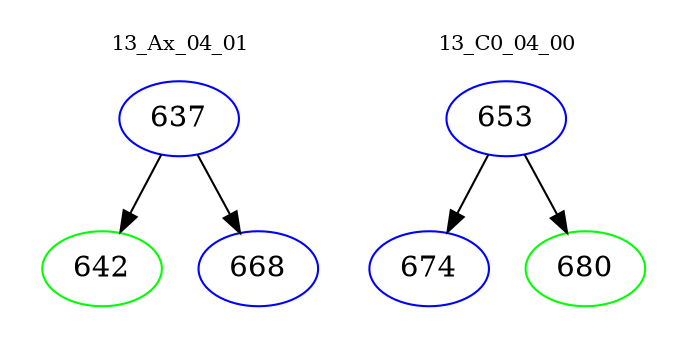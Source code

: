 digraph{
subgraph cluster_0 {
color = white
label = "13_Ax_04_01";
fontsize=10;
T0_637 [label="637", color="blue"]
T0_637 -> T0_642 [color="black"]
T0_642 [label="642", color="green"]
T0_637 -> T0_668 [color="black"]
T0_668 [label="668", color="blue"]
}
subgraph cluster_1 {
color = white
label = "13_C0_04_00";
fontsize=10;
T1_653 [label="653", color="blue"]
T1_653 -> T1_674 [color="black"]
T1_674 [label="674", color="blue"]
T1_653 -> T1_680 [color="black"]
T1_680 [label="680", color="green"]
}
}
